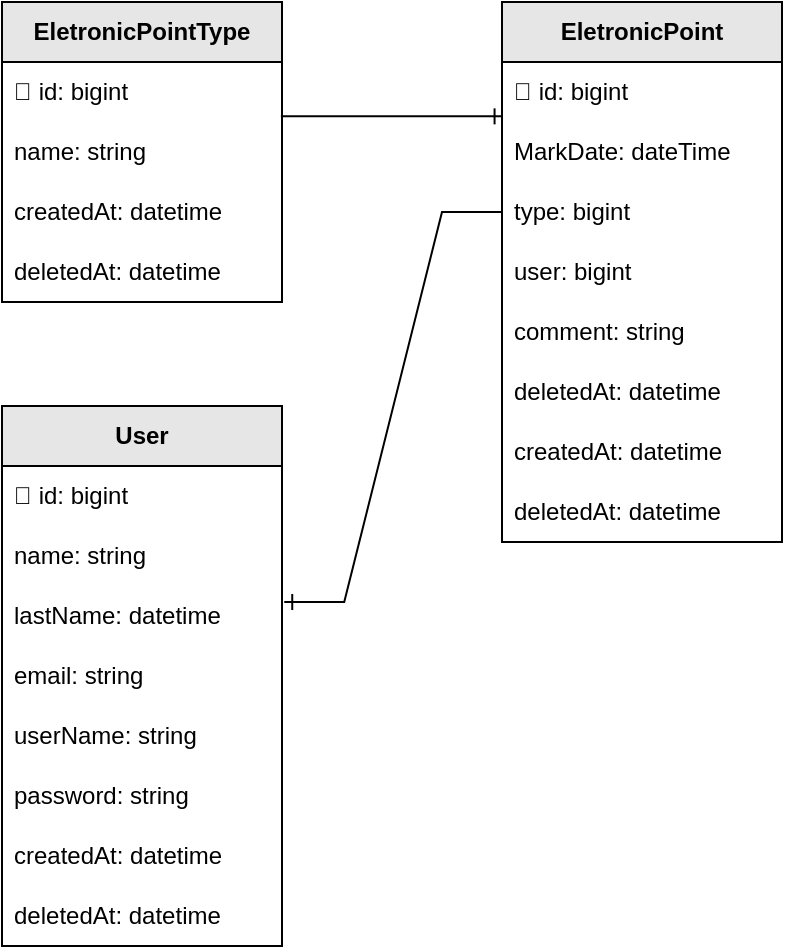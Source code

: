 <mxfile version="21.5.0" type="device">
  <diagram name="Page-1" id="e56a1550-8fbb-45ad-956c-1786394a9013">
    <mxGraphModel dx="998" dy="912" grid="1" gridSize="10" guides="1" tooltips="1" connect="1" arrows="1" fold="1" page="1" pageScale="1" pageWidth="1100" pageHeight="850" background="none" math="0" shadow="0">
      <root>
        <mxCell id="0" />
        <mxCell id="1" parent="0" />
        <mxCell id="tg7mSVCbpWD5AljP3o9c-6" value="&lt;b&gt;EletronicPoint&lt;/b&gt;" style="swimlane;fontStyle=0;childLayout=stackLayout;horizontal=1;startSize=30;horizontalStack=0;resizeParent=1;resizeParentMax=0;resizeLast=0;collapsible=1;marginBottom=0;whiteSpace=wrap;html=1;gradientColor=none;swimlaneFillColor=default;rounded=0;swimlaneLine=1;glass=0;shadow=0;fillColor=#E6E6E6;gradientDirection=west;fillStyle=auto;strokeColor=#000000;" vertex="1" parent="1">
          <mxGeometry x="420" y="238" width="140" height="270" as="geometry" />
        </mxCell>
        <mxCell id="tg7mSVCbpWD5AljP3o9c-7" value="🔑 id: bigint" style="text;strokeColor=none;fillColor=none;align=left;verticalAlign=middle;spacingLeft=4;spacingRight=4;overflow=hidden;points=[[0,0.5],[1,0.5]];portConstraint=eastwest;rotatable=0;whiteSpace=wrap;html=1;" vertex="1" parent="tg7mSVCbpWD5AljP3o9c-6">
          <mxGeometry y="30" width="140" height="30" as="geometry" />
        </mxCell>
        <mxCell id="tg7mSVCbpWD5AljP3o9c-8" value="MarkDate: dateTime" style="text;strokeColor=none;fillColor=none;align=left;verticalAlign=middle;spacingLeft=4;spacingRight=4;overflow=hidden;points=[[0,0.5],[1,0.5]];portConstraint=eastwest;rotatable=0;whiteSpace=wrap;html=1;" vertex="1" parent="tg7mSVCbpWD5AljP3o9c-6">
          <mxGeometry y="60" width="140" height="30" as="geometry" />
        </mxCell>
        <mxCell id="tg7mSVCbpWD5AljP3o9c-9" value="type: bigint" style="text;strokeColor=none;fillColor=none;align=left;verticalAlign=middle;spacingLeft=4;spacingRight=4;overflow=hidden;points=[[0,0.5],[1,0.5]];portConstraint=eastwest;rotatable=0;whiteSpace=wrap;html=1;" vertex="1" parent="tg7mSVCbpWD5AljP3o9c-6">
          <mxGeometry y="90" width="140" height="30" as="geometry" />
        </mxCell>
        <mxCell id="tg7mSVCbpWD5AljP3o9c-11" value="user: bigint" style="text;strokeColor=none;fillColor=none;align=left;verticalAlign=middle;spacingLeft=4;spacingRight=4;overflow=hidden;points=[[0,0.5],[1,0.5]];portConstraint=eastwest;rotatable=0;whiteSpace=wrap;html=1;" vertex="1" parent="tg7mSVCbpWD5AljP3o9c-6">
          <mxGeometry y="120" width="140" height="30" as="geometry" />
        </mxCell>
        <mxCell id="tg7mSVCbpWD5AljP3o9c-58" value="comment: string" style="text;strokeColor=none;fillColor=none;align=left;verticalAlign=middle;spacingLeft=4;spacingRight=4;overflow=hidden;points=[[0,0.5],[1,0.5]];portConstraint=eastwest;rotatable=0;whiteSpace=wrap;html=1;" vertex="1" parent="tg7mSVCbpWD5AljP3o9c-6">
          <mxGeometry y="150" width="140" height="30" as="geometry" />
        </mxCell>
        <mxCell id="tg7mSVCbpWD5AljP3o9c-19" value="deletedAt: datetime" style="text;strokeColor=none;fillColor=none;align=left;verticalAlign=middle;spacingLeft=4;spacingRight=4;overflow=hidden;points=[[0,0.5],[1,0.5]];portConstraint=eastwest;rotatable=0;whiteSpace=wrap;html=1;" vertex="1" parent="tg7mSVCbpWD5AljP3o9c-6">
          <mxGeometry y="180" width="140" height="30" as="geometry" />
        </mxCell>
        <mxCell id="tg7mSVCbpWD5AljP3o9c-21" value="createdAt: datetime" style="text;strokeColor=none;fillColor=none;align=left;verticalAlign=middle;spacingLeft=4;spacingRight=4;overflow=hidden;points=[[0,0.5],[1,0.5]];portConstraint=eastwest;rotatable=0;whiteSpace=wrap;html=1;" vertex="1" parent="tg7mSVCbpWD5AljP3o9c-6">
          <mxGeometry y="210" width="140" height="30" as="geometry" />
        </mxCell>
        <mxCell id="tg7mSVCbpWD5AljP3o9c-20" value="deletedAt: datetime" style="text;strokeColor=none;fillColor=none;align=left;verticalAlign=middle;spacingLeft=4;spacingRight=4;overflow=hidden;points=[[0,0.5],[1,0.5]];portConstraint=eastwest;rotatable=0;whiteSpace=wrap;html=1;" vertex="1" parent="tg7mSVCbpWD5AljP3o9c-6">
          <mxGeometry y="240" width="140" height="30" as="geometry" />
        </mxCell>
        <mxCell id="tg7mSVCbpWD5AljP3o9c-12" value="&lt;b&gt;EletronicPointType&lt;/b&gt;" style="swimlane;fontStyle=0;childLayout=stackLayout;horizontal=1;startSize=30;horizontalStack=0;resizeParent=1;resizeParentMax=0;resizeLast=0;collapsible=1;marginBottom=0;whiteSpace=wrap;html=1;gradientColor=none;gradientDirection=west;swimlaneFillColor=default;rounded=0;swimlaneLine=1;glass=0;shadow=0;fillColor=#E6E6E6;fillStyle=auto;strokeColor=#000000;" vertex="1" parent="1">
          <mxGeometry x="170" y="238" width="140" height="150" as="geometry" />
        </mxCell>
        <mxCell id="tg7mSVCbpWD5AljP3o9c-13" value="🔑 id: bigint" style="text;strokeColor=none;fillColor=none;align=left;verticalAlign=middle;spacingLeft=4;spacingRight=4;overflow=hidden;points=[[0,0.5],[1,0.5]];portConstraint=eastwest;rotatable=0;whiteSpace=wrap;html=1;" vertex="1" parent="tg7mSVCbpWD5AljP3o9c-12">
          <mxGeometry y="30" width="140" height="30" as="geometry" />
        </mxCell>
        <mxCell id="tg7mSVCbpWD5AljP3o9c-14" value="name: string" style="text;strokeColor=none;fillColor=none;align=left;verticalAlign=middle;spacingLeft=4;spacingRight=4;overflow=hidden;points=[[0,0.5],[1,0.5]];portConstraint=eastwest;rotatable=0;whiteSpace=wrap;html=1;" vertex="1" parent="tg7mSVCbpWD5AljP3o9c-12">
          <mxGeometry y="60" width="140" height="30" as="geometry" />
        </mxCell>
        <mxCell id="tg7mSVCbpWD5AljP3o9c-15" value="createdAt: datetime" style="text;strokeColor=none;fillColor=none;align=left;verticalAlign=middle;spacingLeft=4;spacingRight=4;overflow=hidden;points=[[0,0.5],[1,0.5]];portConstraint=eastwest;rotatable=0;whiteSpace=wrap;html=1;" vertex="1" parent="tg7mSVCbpWD5AljP3o9c-12">
          <mxGeometry y="90" width="140" height="30" as="geometry" />
        </mxCell>
        <mxCell id="tg7mSVCbpWD5AljP3o9c-16" value="deletedAt: datetime" style="text;strokeColor=none;fillColor=none;align=left;verticalAlign=middle;spacingLeft=4;spacingRight=4;overflow=hidden;points=[[0,0.5],[1,0.5]];portConstraint=eastwest;rotatable=0;whiteSpace=wrap;html=1;" vertex="1" parent="tg7mSVCbpWD5AljP3o9c-12">
          <mxGeometry y="120" width="140" height="30" as="geometry" />
        </mxCell>
        <mxCell id="tg7mSVCbpWD5AljP3o9c-18" value="" style="edgeStyle=entityRelationEdgeStyle;fontSize=12;html=1;endArrow=ERone;endFill=1;rounded=0;entryX=0.002;entryY=-0.094;entryDx=0;entryDy=0;entryPerimeter=0;exitX=0.996;exitY=-0.094;exitDx=0;exitDy=0;exitPerimeter=0;" edge="1" parent="1" source="tg7mSVCbpWD5AljP3o9c-14" target="tg7mSVCbpWD5AljP3o9c-8">
          <mxGeometry width="100" height="100" relative="1" as="geometry">
            <mxPoint x="280" y="530" as="sourcePoint" />
            <mxPoint x="380" y="430" as="targetPoint" />
          </mxGeometry>
        </mxCell>
        <mxCell id="tg7mSVCbpWD5AljP3o9c-24" value="&lt;b&gt;User&lt;/b&gt;" style="swimlane;fontStyle=0;childLayout=stackLayout;horizontal=1;startSize=30;horizontalStack=0;resizeParent=1;resizeParentMax=0;resizeLast=0;collapsible=1;marginBottom=0;whiteSpace=wrap;html=1;gradientColor=none;swimlaneFillColor=default;rounded=0;swimlaneLine=1;glass=0;shadow=0;fillColor=#E6E6E6;gradientDirection=west;fillStyle=auto;strokeColor=#000000;" vertex="1" parent="1">
          <mxGeometry x="170" y="440" width="140" height="270" as="geometry" />
        </mxCell>
        <mxCell id="tg7mSVCbpWD5AljP3o9c-25" value="🔑 id: bigint" style="text;strokeColor=none;fillColor=none;align=left;verticalAlign=middle;spacingLeft=4;spacingRight=4;overflow=hidden;points=[[0,0.5],[1,0.5]];portConstraint=eastwest;rotatable=0;whiteSpace=wrap;html=1;" vertex="1" parent="tg7mSVCbpWD5AljP3o9c-24">
          <mxGeometry y="30" width="140" height="30" as="geometry" />
        </mxCell>
        <mxCell id="tg7mSVCbpWD5AljP3o9c-26" value="name: string" style="text;strokeColor=none;fillColor=none;align=left;verticalAlign=middle;spacingLeft=4;spacingRight=4;overflow=hidden;points=[[0,0.5],[1,0.5]];portConstraint=eastwest;rotatable=0;whiteSpace=wrap;html=1;" vertex="1" parent="tg7mSVCbpWD5AljP3o9c-24">
          <mxGeometry y="60" width="140" height="30" as="geometry" />
        </mxCell>
        <mxCell id="tg7mSVCbpWD5AljP3o9c-29" value="lastName: datetime" style="text;strokeColor=none;fillColor=none;align=left;verticalAlign=middle;spacingLeft=4;spacingRight=4;overflow=hidden;points=[[0,0.5],[1,0.5]];portConstraint=eastwest;rotatable=0;whiteSpace=wrap;html=1;" vertex="1" parent="tg7mSVCbpWD5AljP3o9c-24">
          <mxGeometry y="90" width="140" height="30" as="geometry" />
        </mxCell>
        <mxCell id="tg7mSVCbpWD5AljP3o9c-32" value="email: string" style="text;strokeColor=none;fillColor=none;align=left;verticalAlign=middle;spacingLeft=4;spacingRight=4;overflow=hidden;points=[[0,0.5],[1,0.5]];portConstraint=eastwest;rotatable=0;whiteSpace=wrap;html=1;" vertex="1" parent="tg7mSVCbpWD5AljP3o9c-24">
          <mxGeometry y="120" width="140" height="30" as="geometry" />
        </mxCell>
        <mxCell id="tg7mSVCbpWD5AljP3o9c-33" value="userName: string" style="text;strokeColor=none;fillColor=none;align=left;verticalAlign=middle;spacingLeft=4;spacingRight=4;overflow=hidden;points=[[0,0.5],[1,0.5]];portConstraint=eastwest;rotatable=0;whiteSpace=wrap;html=1;" vertex="1" parent="tg7mSVCbpWD5AljP3o9c-24">
          <mxGeometry y="150" width="140" height="30" as="geometry" />
        </mxCell>
        <mxCell id="tg7mSVCbpWD5AljP3o9c-34" value="password: string" style="text;strokeColor=none;fillColor=none;align=left;verticalAlign=middle;spacingLeft=4;spacingRight=4;overflow=hidden;points=[[0,0.5],[1,0.5]];portConstraint=eastwest;rotatable=0;whiteSpace=wrap;html=1;" vertex="1" parent="tg7mSVCbpWD5AljP3o9c-24">
          <mxGeometry y="180" width="140" height="30" as="geometry" />
        </mxCell>
        <mxCell id="tg7mSVCbpWD5AljP3o9c-27" value="createdAt: datetime" style="text;strokeColor=none;fillColor=none;align=left;verticalAlign=middle;spacingLeft=4;spacingRight=4;overflow=hidden;points=[[0,0.5],[1,0.5]];portConstraint=eastwest;rotatable=0;whiteSpace=wrap;html=1;" vertex="1" parent="tg7mSVCbpWD5AljP3o9c-24">
          <mxGeometry y="210" width="140" height="30" as="geometry" />
        </mxCell>
        <mxCell id="tg7mSVCbpWD5AljP3o9c-28" value="deletedAt: datetime" style="text;strokeColor=none;fillColor=none;align=left;verticalAlign=middle;spacingLeft=4;spacingRight=4;overflow=hidden;points=[[0,0.5],[1,0.5]];portConstraint=eastwest;rotatable=0;whiteSpace=wrap;html=1;" vertex="1" parent="tg7mSVCbpWD5AljP3o9c-24">
          <mxGeometry y="240" width="140" height="30" as="geometry" />
        </mxCell>
        <mxCell id="tg7mSVCbpWD5AljP3o9c-35" value="" style="edgeStyle=entityRelationEdgeStyle;fontSize=12;html=1;endArrow=ERone;endFill=1;rounded=0;entryX=1.008;entryY=0.267;entryDx=0;entryDy=0;entryPerimeter=0;exitX=0;exitY=0.5;exitDx=0;exitDy=0;" edge="1" parent="1" source="tg7mSVCbpWD5AljP3o9c-9" target="tg7mSVCbpWD5AljP3o9c-29">
          <mxGeometry width="100" height="100" relative="1" as="geometry">
            <mxPoint x="360" y="710" as="sourcePoint" />
            <mxPoint x="460" y="610" as="targetPoint" />
          </mxGeometry>
        </mxCell>
      </root>
    </mxGraphModel>
  </diagram>
</mxfile>
